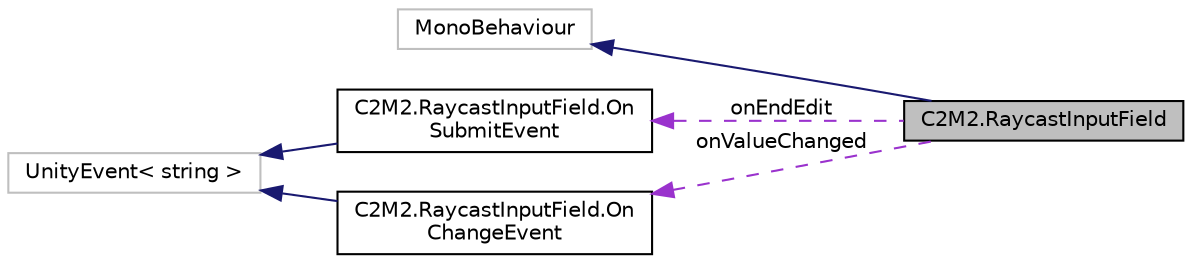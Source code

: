 digraph "C2M2.RaycastInputField"
{
 // LATEX_PDF_SIZE
  edge [fontname="Helvetica",fontsize="10",labelfontname="Helvetica",labelfontsize="10"];
  node [fontname="Helvetica",fontsize="10",shape=record];
  rankdir="LR";
  Node1 [label="C2M2.RaycastInputField",height=0.2,width=0.4,color="black", fillcolor="grey75", style="filled", fontcolor="black",tooltip=" "];
  Node2 -> Node1 [dir="back",color="midnightblue",fontsize="10",style="solid",fontname="Helvetica"];
  Node2 [label="MonoBehaviour",height=0.2,width=0.4,color="grey75", fillcolor="white", style="filled",tooltip=" "];
  Node3 -> Node1 [dir="back",color="darkorchid3",fontsize="10",style="dashed",label=" onEndEdit" ,fontname="Helvetica"];
  Node3 [label="C2M2.RaycastInputField.On\lSubmitEvent",height=0.2,width=0.4,color="black", fillcolor="white", style="filled",URL="$d9/df8/class_c2_m2_1_1_raycast_input_field_1_1_on_submit_event.html",tooltip=" "];
  Node4 -> Node3 [dir="back",color="midnightblue",fontsize="10",style="solid",fontname="Helvetica"];
  Node4 [label="UnityEvent\< string \>",height=0.2,width=0.4,color="grey75", fillcolor="white", style="filled",tooltip=" "];
  Node5 -> Node1 [dir="back",color="darkorchid3",fontsize="10",style="dashed",label=" onValueChanged" ,fontname="Helvetica"];
  Node5 [label="C2M2.RaycastInputField.On\lChangeEvent",height=0.2,width=0.4,color="black", fillcolor="white", style="filled",URL="$da/d12/class_c2_m2_1_1_raycast_input_field_1_1_on_change_event.html",tooltip=" "];
  Node4 -> Node5 [dir="back",color="midnightblue",fontsize="10",style="solid",fontname="Helvetica"];
}
